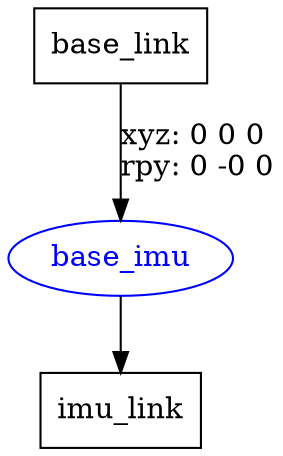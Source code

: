 digraph G {
node [shape=box];
"base_link" [label="base_link"];
"imu_link" [label="imu_link"];
node [shape=ellipse, color=blue, fontcolor=blue];
"base_link" -> "base_imu" [label="xyz: 0 0 0 \nrpy: 0 -0 0"]
"base_imu" -> "imu_link"
}
